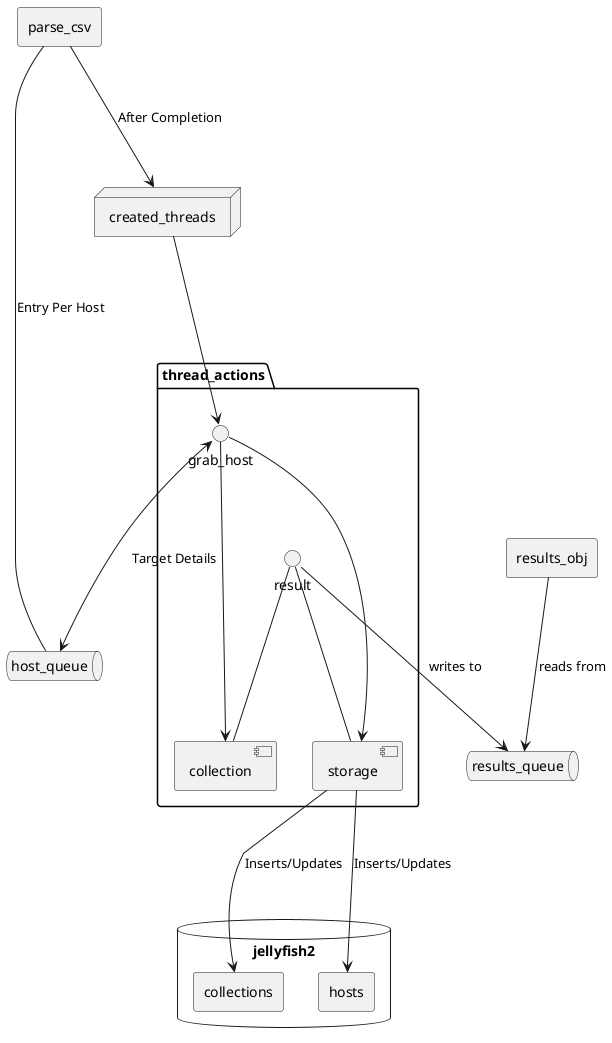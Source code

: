 @startuml

' Excedingly High Level, Probably Not Useful

rectangle parse_csv
queue host_queue
queue results_queue

node created_threads
rectangle results_obj

package thread_actions {
	interface grab_host
	component collection
	component storage
	interface result
}

database jellyfish2 {
	rectangle collections
	rectangle hosts
}

parse_csv --- host_queue : Entry Per Host

created_threads ---> grab_host

parse_csv ---> created_threads : After Completion

grab_host <---> host_queue : Target Details

grab_host ----> collection
grab_host ----> storage

result --- storage
result --- collection

storage ---> hosts : Inserts/Updates
storage --> collections : Inserts/Updates

result ---> results_queue : writes to

results_obj ---> results_queue : reads from

@enduml
